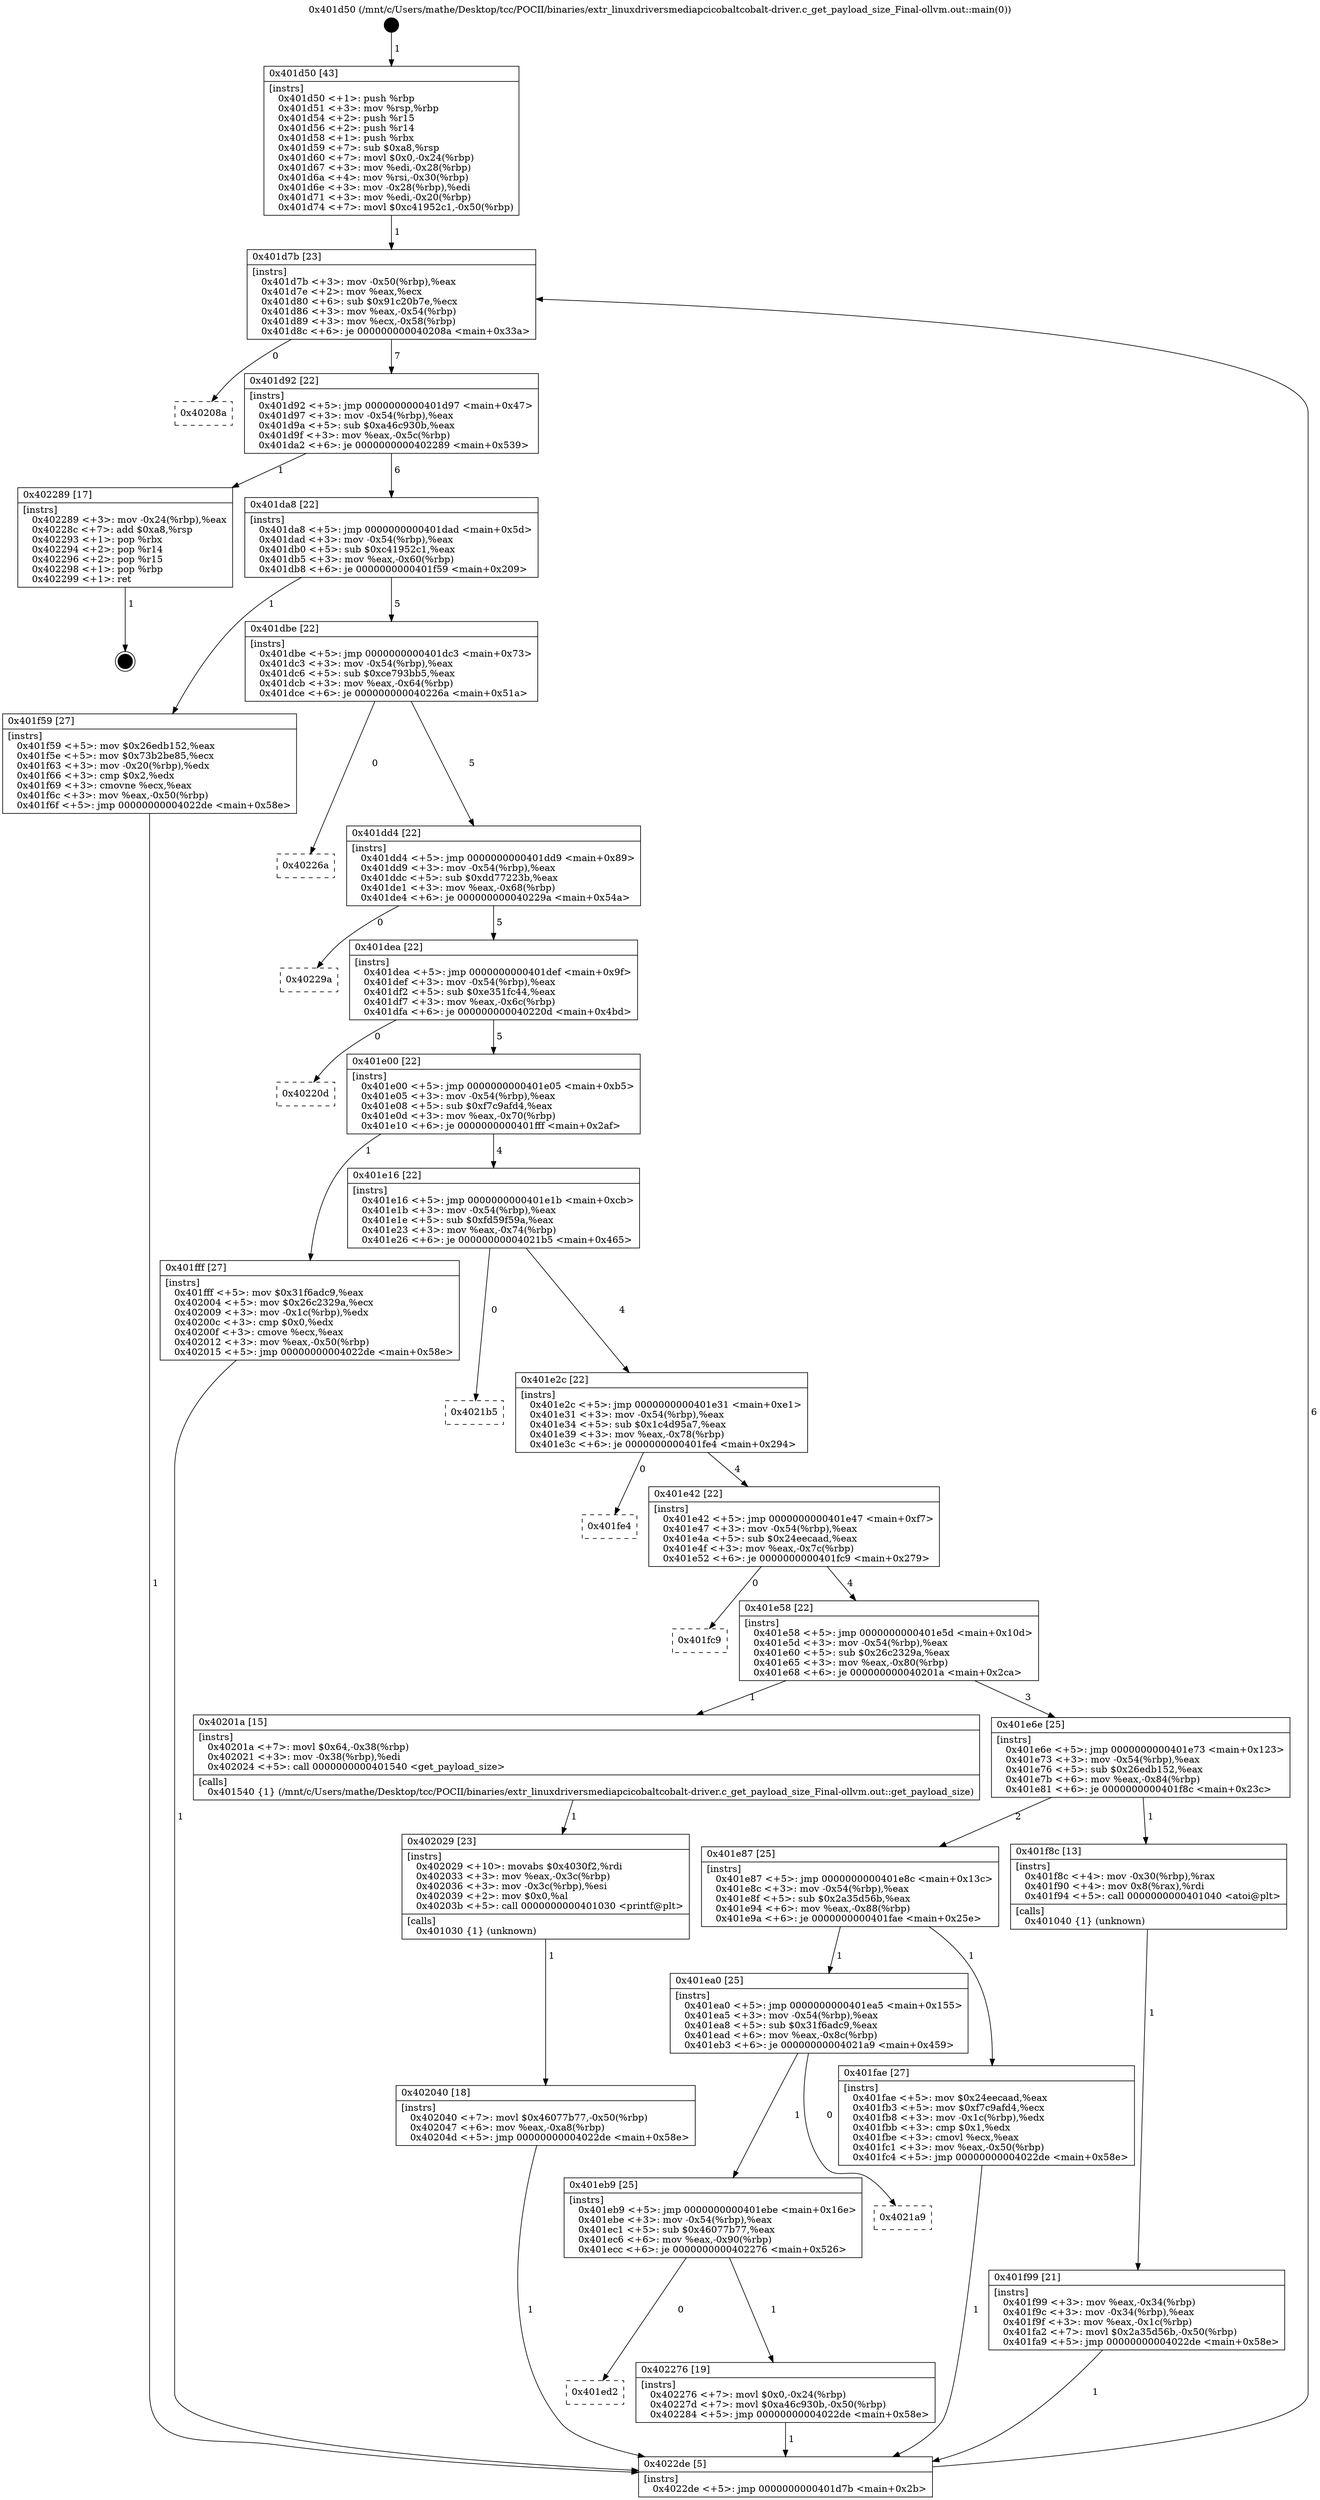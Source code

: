 digraph "0x401d50" {
  label = "0x401d50 (/mnt/c/Users/mathe/Desktop/tcc/POCII/binaries/extr_linuxdriversmediapcicobaltcobalt-driver.c_get_payload_size_Final-ollvm.out::main(0))"
  labelloc = "t"
  node[shape=record]

  Entry [label="",width=0.3,height=0.3,shape=circle,fillcolor=black,style=filled]
  "0x401d7b" [label="{
     0x401d7b [23]\l
     | [instrs]\l
     &nbsp;&nbsp;0x401d7b \<+3\>: mov -0x50(%rbp),%eax\l
     &nbsp;&nbsp;0x401d7e \<+2\>: mov %eax,%ecx\l
     &nbsp;&nbsp;0x401d80 \<+6\>: sub $0x91c20b7e,%ecx\l
     &nbsp;&nbsp;0x401d86 \<+3\>: mov %eax,-0x54(%rbp)\l
     &nbsp;&nbsp;0x401d89 \<+3\>: mov %ecx,-0x58(%rbp)\l
     &nbsp;&nbsp;0x401d8c \<+6\>: je 000000000040208a \<main+0x33a\>\l
  }"]
  "0x40208a" [label="{
     0x40208a\l
  }", style=dashed]
  "0x401d92" [label="{
     0x401d92 [22]\l
     | [instrs]\l
     &nbsp;&nbsp;0x401d92 \<+5\>: jmp 0000000000401d97 \<main+0x47\>\l
     &nbsp;&nbsp;0x401d97 \<+3\>: mov -0x54(%rbp),%eax\l
     &nbsp;&nbsp;0x401d9a \<+5\>: sub $0xa46c930b,%eax\l
     &nbsp;&nbsp;0x401d9f \<+3\>: mov %eax,-0x5c(%rbp)\l
     &nbsp;&nbsp;0x401da2 \<+6\>: je 0000000000402289 \<main+0x539\>\l
  }"]
  Exit [label="",width=0.3,height=0.3,shape=circle,fillcolor=black,style=filled,peripheries=2]
  "0x402289" [label="{
     0x402289 [17]\l
     | [instrs]\l
     &nbsp;&nbsp;0x402289 \<+3\>: mov -0x24(%rbp),%eax\l
     &nbsp;&nbsp;0x40228c \<+7\>: add $0xa8,%rsp\l
     &nbsp;&nbsp;0x402293 \<+1\>: pop %rbx\l
     &nbsp;&nbsp;0x402294 \<+2\>: pop %r14\l
     &nbsp;&nbsp;0x402296 \<+2\>: pop %r15\l
     &nbsp;&nbsp;0x402298 \<+1\>: pop %rbp\l
     &nbsp;&nbsp;0x402299 \<+1\>: ret\l
  }"]
  "0x401da8" [label="{
     0x401da8 [22]\l
     | [instrs]\l
     &nbsp;&nbsp;0x401da8 \<+5\>: jmp 0000000000401dad \<main+0x5d\>\l
     &nbsp;&nbsp;0x401dad \<+3\>: mov -0x54(%rbp),%eax\l
     &nbsp;&nbsp;0x401db0 \<+5\>: sub $0xc41952c1,%eax\l
     &nbsp;&nbsp;0x401db5 \<+3\>: mov %eax,-0x60(%rbp)\l
     &nbsp;&nbsp;0x401db8 \<+6\>: je 0000000000401f59 \<main+0x209\>\l
  }"]
  "0x401ed2" [label="{
     0x401ed2\l
  }", style=dashed]
  "0x401f59" [label="{
     0x401f59 [27]\l
     | [instrs]\l
     &nbsp;&nbsp;0x401f59 \<+5\>: mov $0x26edb152,%eax\l
     &nbsp;&nbsp;0x401f5e \<+5\>: mov $0x73b2be85,%ecx\l
     &nbsp;&nbsp;0x401f63 \<+3\>: mov -0x20(%rbp),%edx\l
     &nbsp;&nbsp;0x401f66 \<+3\>: cmp $0x2,%edx\l
     &nbsp;&nbsp;0x401f69 \<+3\>: cmovne %ecx,%eax\l
     &nbsp;&nbsp;0x401f6c \<+3\>: mov %eax,-0x50(%rbp)\l
     &nbsp;&nbsp;0x401f6f \<+5\>: jmp 00000000004022de \<main+0x58e\>\l
  }"]
  "0x401dbe" [label="{
     0x401dbe [22]\l
     | [instrs]\l
     &nbsp;&nbsp;0x401dbe \<+5\>: jmp 0000000000401dc3 \<main+0x73\>\l
     &nbsp;&nbsp;0x401dc3 \<+3\>: mov -0x54(%rbp),%eax\l
     &nbsp;&nbsp;0x401dc6 \<+5\>: sub $0xce793bb5,%eax\l
     &nbsp;&nbsp;0x401dcb \<+3\>: mov %eax,-0x64(%rbp)\l
     &nbsp;&nbsp;0x401dce \<+6\>: je 000000000040226a \<main+0x51a\>\l
  }"]
  "0x4022de" [label="{
     0x4022de [5]\l
     | [instrs]\l
     &nbsp;&nbsp;0x4022de \<+5\>: jmp 0000000000401d7b \<main+0x2b\>\l
  }"]
  "0x401d50" [label="{
     0x401d50 [43]\l
     | [instrs]\l
     &nbsp;&nbsp;0x401d50 \<+1\>: push %rbp\l
     &nbsp;&nbsp;0x401d51 \<+3\>: mov %rsp,%rbp\l
     &nbsp;&nbsp;0x401d54 \<+2\>: push %r15\l
     &nbsp;&nbsp;0x401d56 \<+2\>: push %r14\l
     &nbsp;&nbsp;0x401d58 \<+1\>: push %rbx\l
     &nbsp;&nbsp;0x401d59 \<+7\>: sub $0xa8,%rsp\l
     &nbsp;&nbsp;0x401d60 \<+7\>: movl $0x0,-0x24(%rbp)\l
     &nbsp;&nbsp;0x401d67 \<+3\>: mov %edi,-0x28(%rbp)\l
     &nbsp;&nbsp;0x401d6a \<+4\>: mov %rsi,-0x30(%rbp)\l
     &nbsp;&nbsp;0x401d6e \<+3\>: mov -0x28(%rbp),%edi\l
     &nbsp;&nbsp;0x401d71 \<+3\>: mov %edi,-0x20(%rbp)\l
     &nbsp;&nbsp;0x401d74 \<+7\>: movl $0xc41952c1,-0x50(%rbp)\l
  }"]
  "0x402276" [label="{
     0x402276 [19]\l
     | [instrs]\l
     &nbsp;&nbsp;0x402276 \<+7\>: movl $0x0,-0x24(%rbp)\l
     &nbsp;&nbsp;0x40227d \<+7\>: movl $0xa46c930b,-0x50(%rbp)\l
     &nbsp;&nbsp;0x402284 \<+5\>: jmp 00000000004022de \<main+0x58e\>\l
  }"]
  "0x40226a" [label="{
     0x40226a\l
  }", style=dashed]
  "0x401dd4" [label="{
     0x401dd4 [22]\l
     | [instrs]\l
     &nbsp;&nbsp;0x401dd4 \<+5\>: jmp 0000000000401dd9 \<main+0x89\>\l
     &nbsp;&nbsp;0x401dd9 \<+3\>: mov -0x54(%rbp),%eax\l
     &nbsp;&nbsp;0x401ddc \<+5\>: sub $0xdd77223b,%eax\l
     &nbsp;&nbsp;0x401de1 \<+3\>: mov %eax,-0x68(%rbp)\l
     &nbsp;&nbsp;0x401de4 \<+6\>: je 000000000040229a \<main+0x54a\>\l
  }"]
  "0x401eb9" [label="{
     0x401eb9 [25]\l
     | [instrs]\l
     &nbsp;&nbsp;0x401eb9 \<+5\>: jmp 0000000000401ebe \<main+0x16e\>\l
     &nbsp;&nbsp;0x401ebe \<+3\>: mov -0x54(%rbp),%eax\l
     &nbsp;&nbsp;0x401ec1 \<+5\>: sub $0x46077b77,%eax\l
     &nbsp;&nbsp;0x401ec6 \<+6\>: mov %eax,-0x90(%rbp)\l
     &nbsp;&nbsp;0x401ecc \<+6\>: je 0000000000402276 \<main+0x526\>\l
  }"]
  "0x40229a" [label="{
     0x40229a\l
  }", style=dashed]
  "0x401dea" [label="{
     0x401dea [22]\l
     | [instrs]\l
     &nbsp;&nbsp;0x401dea \<+5\>: jmp 0000000000401def \<main+0x9f\>\l
     &nbsp;&nbsp;0x401def \<+3\>: mov -0x54(%rbp),%eax\l
     &nbsp;&nbsp;0x401df2 \<+5\>: sub $0xe351fc44,%eax\l
     &nbsp;&nbsp;0x401df7 \<+3\>: mov %eax,-0x6c(%rbp)\l
     &nbsp;&nbsp;0x401dfa \<+6\>: je 000000000040220d \<main+0x4bd\>\l
  }"]
  "0x4021a9" [label="{
     0x4021a9\l
  }", style=dashed]
  "0x40220d" [label="{
     0x40220d\l
  }", style=dashed]
  "0x401e00" [label="{
     0x401e00 [22]\l
     | [instrs]\l
     &nbsp;&nbsp;0x401e00 \<+5\>: jmp 0000000000401e05 \<main+0xb5\>\l
     &nbsp;&nbsp;0x401e05 \<+3\>: mov -0x54(%rbp),%eax\l
     &nbsp;&nbsp;0x401e08 \<+5\>: sub $0xf7c9afd4,%eax\l
     &nbsp;&nbsp;0x401e0d \<+3\>: mov %eax,-0x70(%rbp)\l
     &nbsp;&nbsp;0x401e10 \<+6\>: je 0000000000401fff \<main+0x2af\>\l
  }"]
  "0x402040" [label="{
     0x402040 [18]\l
     | [instrs]\l
     &nbsp;&nbsp;0x402040 \<+7\>: movl $0x46077b77,-0x50(%rbp)\l
     &nbsp;&nbsp;0x402047 \<+6\>: mov %eax,-0xa8(%rbp)\l
     &nbsp;&nbsp;0x40204d \<+5\>: jmp 00000000004022de \<main+0x58e\>\l
  }"]
  "0x401fff" [label="{
     0x401fff [27]\l
     | [instrs]\l
     &nbsp;&nbsp;0x401fff \<+5\>: mov $0x31f6adc9,%eax\l
     &nbsp;&nbsp;0x402004 \<+5\>: mov $0x26c2329a,%ecx\l
     &nbsp;&nbsp;0x402009 \<+3\>: mov -0x1c(%rbp),%edx\l
     &nbsp;&nbsp;0x40200c \<+3\>: cmp $0x0,%edx\l
     &nbsp;&nbsp;0x40200f \<+3\>: cmove %ecx,%eax\l
     &nbsp;&nbsp;0x402012 \<+3\>: mov %eax,-0x50(%rbp)\l
     &nbsp;&nbsp;0x402015 \<+5\>: jmp 00000000004022de \<main+0x58e\>\l
  }"]
  "0x401e16" [label="{
     0x401e16 [22]\l
     | [instrs]\l
     &nbsp;&nbsp;0x401e16 \<+5\>: jmp 0000000000401e1b \<main+0xcb\>\l
     &nbsp;&nbsp;0x401e1b \<+3\>: mov -0x54(%rbp),%eax\l
     &nbsp;&nbsp;0x401e1e \<+5\>: sub $0xfd59f59a,%eax\l
     &nbsp;&nbsp;0x401e23 \<+3\>: mov %eax,-0x74(%rbp)\l
     &nbsp;&nbsp;0x401e26 \<+6\>: je 00000000004021b5 \<main+0x465\>\l
  }"]
  "0x402029" [label="{
     0x402029 [23]\l
     | [instrs]\l
     &nbsp;&nbsp;0x402029 \<+10\>: movabs $0x4030f2,%rdi\l
     &nbsp;&nbsp;0x402033 \<+3\>: mov %eax,-0x3c(%rbp)\l
     &nbsp;&nbsp;0x402036 \<+3\>: mov -0x3c(%rbp),%esi\l
     &nbsp;&nbsp;0x402039 \<+2\>: mov $0x0,%al\l
     &nbsp;&nbsp;0x40203b \<+5\>: call 0000000000401030 \<printf@plt\>\l
     | [calls]\l
     &nbsp;&nbsp;0x401030 \{1\} (unknown)\l
  }"]
  "0x4021b5" [label="{
     0x4021b5\l
  }", style=dashed]
  "0x401e2c" [label="{
     0x401e2c [22]\l
     | [instrs]\l
     &nbsp;&nbsp;0x401e2c \<+5\>: jmp 0000000000401e31 \<main+0xe1\>\l
     &nbsp;&nbsp;0x401e31 \<+3\>: mov -0x54(%rbp),%eax\l
     &nbsp;&nbsp;0x401e34 \<+5\>: sub $0x1c4d95a7,%eax\l
     &nbsp;&nbsp;0x401e39 \<+3\>: mov %eax,-0x78(%rbp)\l
     &nbsp;&nbsp;0x401e3c \<+6\>: je 0000000000401fe4 \<main+0x294\>\l
  }"]
  "0x401ea0" [label="{
     0x401ea0 [25]\l
     | [instrs]\l
     &nbsp;&nbsp;0x401ea0 \<+5\>: jmp 0000000000401ea5 \<main+0x155\>\l
     &nbsp;&nbsp;0x401ea5 \<+3\>: mov -0x54(%rbp),%eax\l
     &nbsp;&nbsp;0x401ea8 \<+5\>: sub $0x31f6adc9,%eax\l
     &nbsp;&nbsp;0x401ead \<+6\>: mov %eax,-0x8c(%rbp)\l
     &nbsp;&nbsp;0x401eb3 \<+6\>: je 00000000004021a9 \<main+0x459\>\l
  }"]
  "0x401fe4" [label="{
     0x401fe4\l
  }", style=dashed]
  "0x401e42" [label="{
     0x401e42 [22]\l
     | [instrs]\l
     &nbsp;&nbsp;0x401e42 \<+5\>: jmp 0000000000401e47 \<main+0xf7\>\l
     &nbsp;&nbsp;0x401e47 \<+3\>: mov -0x54(%rbp),%eax\l
     &nbsp;&nbsp;0x401e4a \<+5\>: sub $0x24eecaad,%eax\l
     &nbsp;&nbsp;0x401e4f \<+3\>: mov %eax,-0x7c(%rbp)\l
     &nbsp;&nbsp;0x401e52 \<+6\>: je 0000000000401fc9 \<main+0x279\>\l
  }"]
  "0x401fae" [label="{
     0x401fae [27]\l
     | [instrs]\l
     &nbsp;&nbsp;0x401fae \<+5\>: mov $0x24eecaad,%eax\l
     &nbsp;&nbsp;0x401fb3 \<+5\>: mov $0xf7c9afd4,%ecx\l
     &nbsp;&nbsp;0x401fb8 \<+3\>: mov -0x1c(%rbp),%edx\l
     &nbsp;&nbsp;0x401fbb \<+3\>: cmp $0x1,%edx\l
     &nbsp;&nbsp;0x401fbe \<+3\>: cmovl %ecx,%eax\l
     &nbsp;&nbsp;0x401fc1 \<+3\>: mov %eax,-0x50(%rbp)\l
     &nbsp;&nbsp;0x401fc4 \<+5\>: jmp 00000000004022de \<main+0x58e\>\l
  }"]
  "0x401fc9" [label="{
     0x401fc9\l
  }", style=dashed]
  "0x401e58" [label="{
     0x401e58 [22]\l
     | [instrs]\l
     &nbsp;&nbsp;0x401e58 \<+5\>: jmp 0000000000401e5d \<main+0x10d\>\l
     &nbsp;&nbsp;0x401e5d \<+3\>: mov -0x54(%rbp),%eax\l
     &nbsp;&nbsp;0x401e60 \<+5\>: sub $0x26c2329a,%eax\l
     &nbsp;&nbsp;0x401e65 \<+3\>: mov %eax,-0x80(%rbp)\l
     &nbsp;&nbsp;0x401e68 \<+6\>: je 000000000040201a \<main+0x2ca\>\l
  }"]
  "0x401f99" [label="{
     0x401f99 [21]\l
     | [instrs]\l
     &nbsp;&nbsp;0x401f99 \<+3\>: mov %eax,-0x34(%rbp)\l
     &nbsp;&nbsp;0x401f9c \<+3\>: mov -0x34(%rbp),%eax\l
     &nbsp;&nbsp;0x401f9f \<+3\>: mov %eax,-0x1c(%rbp)\l
     &nbsp;&nbsp;0x401fa2 \<+7\>: movl $0x2a35d56b,-0x50(%rbp)\l
     &nbsp;&nbsp;0x401fa9 \<+5\>: jmp 00000000004022de \<main+0x58e\>\l
  }"]
  "0x40201a" [label="{
     0x40201a [15]\l
     | [instrs]\l
     &nbsp;&nbsp;0x40201a \<+7\>: movl $0x64,-0x38(%rbp)\l
     &nbsp;&nbsp;0x402021 \<+3\>: mov -0x38(%rbp),%edi\l
     &nbsp;&nbsp;0x402024 \<+5\>: call 0000000000401540 \<get_payload_size\>\l
     | [calls]\l
     &nbsp;&nbsp;0x401540 \{1\} (/mnt/c/Users/mathe/Desktop/tcc/POCII/binaries/extr_linuxdriversmediapcicobaltcobalt-driver.c_get_payload_size_Final-ollvm.out::get_payload_size)\l
  }"]
  "0x401e6e" [label="{
     0x401e6e [25]\l
     | [instrs]\l
     &nbsp;&nbsp;0x401e6e \<+5\>: jmp 0000000000401e73 \<main+0x123\>\l
     &nbsp;&nbsp;0x401e73 \<+3\>: mov -0x54(%rbp),%eax\l
     &nbsp;&nbsp;0x401e76 \<+5\>: sub $0x26edb152,%eax\l
     &nbsp;&nbsp;0x401e7b \<+6\>: mov %eax,-0x84(%rbp)\l
     &nbsp;&nbsp;0x401e81 \<+6\>: je 0000000000401f8c \<main+0x23c\>\l
  }"]
  "0x401e87" [label="{
     0x401e87 [25]\l
     | [instrs]\l
     &nbsp;&nbsp;0x401e87 \<+5\>: jmp 0000000000401e8c \<main+0x13c\>\l
     &nbsp;&nbsp;0x401e8c \<+3\>: mov -0x54(%rbp),%eax\l
     &nbsp;&nbsp;0x401e8f \<+5\>: sub $0x2a35d56b,%eax\l
     &nbsp;&nbsp;0x401e94 \<+6\>: mov %eax,-0x88(%rbp)\l
     &nbsp;&nbsp;0x401e9a \<+6\>: je 0000000000401fae \<main+0x25e\>\l
  }"]
  "0x401f8c" [label="{
     0x401f8c [13]\l
     | [instrs]\l
     &nbsp;&nbsp;0x401f8c \<+4\>: mov -0x30(%rbp),%rax\l
     &nbsp;&nbsp;0x401f90 \<+4\>: mov 0x8(%rax),%rdi\l
     &nbsp;&nbsp;0x401f94 \<+5\>: call 0000000000401040 \<atoi@plt\>\l
     | [calls]\l
     &nbsp;&nbsp;0x401040 \{1\} (unknown)\l
  }"]
  Entry -> "0x401d50" [label=" 1"]
  "0x401d7b" -> "0x40208a" [label=" 0"]
  "0x401d7b" -> "0x401d92" [label=" 7"]
  "0x402289" -> Exit [label=" 1"]
  "0x401d92" -> "0x402289" [label=" 1"]
  "0x401d92" -> "0x401da8" [label=" 6"]
  "0x402276" -> "0x4022de" [label=" 1"]
  "0x401da8" -> "0x401f59" [label=" 1"]
  "0x401da8" -> "0x401dbe" [label=" 5"]
  "0x401f59" -> "0x4022de" [label=" 1"]
  "0x401d50" -> "0x401d7b" [label=" 1"]
  "0x4022de" -> "0x401d7b" [label=" 6"]
  "0x401eb9" -> "0x401ed2" [label=" 0"]
  "0x401dbe" -> "0x40226a" [label=" 0"]
  "0x401dbe" -> "0x401dd4" [label=" 5"]
  "0x401eb9" -> "0x402276" [label=" 1"]
  "0x401dd4" -> "0x40229a" [label=" 0"]
  "0x401dd4" -> "0x401dea" [label=" 5"]
  "0x401ea0" -> "0x401eb9" [label=" 1"]
  "0x401dea" -> "0x40220d" [label=" 0"]
  "0x401dea" -> "0x401e00" [label=" 5"]
  "0x401ea0" -> "0x4021a9" [label=" 0"]
  "0x401e00" -> "0x401fff" [label=" 1"]
  "0x401e00" -> "0x401e16" [label=" 4"]
  "0x402040" -> "0x4022de" [label=" 1"]
  "0x401e16" -> "0x4021b5" [label=" 0"]
  "0x401e16" -> "0x401e2c" [label=" 4"]
  "0x402029" -> "0x402040" [label=" 1"]
  "0x401e2c" -> "0x401fe4" [label=" 0"]
  "0x401e2c" -> "0x401e42" [label=" 4"]
  "0x40201a" -> "0x402029" [label=" 1"]
  "0x401e42" -> "0x401fc9" [label=" 0"]
  "0x401e42" -> "0x401e58" [label=" 4"]
  "0x401fff" -> "0x4022de" [label=" 1"]
  "0x401e58" -> "0x40201a" [label=" 1"]
  "0x401e58" -> "0x401e6e" [label=" 3"]
  "0x401e87" -> "0x401ea0" [label=" 1"]
  "0x401e6e" -> "0x401f8c" [label=" 1"]
  "0x401e6e" -> "0x401e87" [label=" 2"]
  "0x401f8c" -> "0x401f99" [label=" 1"]
  "0x401f99" -> "0x4022de" [label=" 1"]
  "0x401fae" -> "0x4022de" [label=" 1"]
  "0x401e87" -> "0x401fae" [label=" 1"]
}
